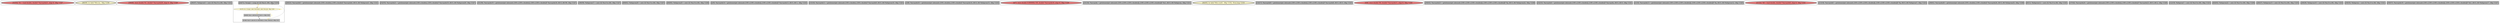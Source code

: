 
digraph G {





subgraph cluster27 {


node379 [penwidth=3.0,fontsize=20,fillcolor=lightcoral,label="[53/54]  %1 = load double, double* %arrayidx21, align 8, !dbg !1327",shape=ellipse,style=filled ]



}

subgraph cluster28 {


node380 [penwidth=3.0,fontsize=20,fillcolor=lemonchiffon,label="[48/49]  br label %for.inc, !dbg !1330",shape=ellipse,style=filled ]



}

subgraph cluster26 {


node378 [penwidth=3.0,fontsize=20,fillcolor=lightcoral,label="[39/40]  store double %1, double* %arrayidx26, align 8, !dbg !1329",shape=ellipse,style=filled ]



}

subgraph cluster29 {


node381 [penwidth=3.0,fontsize=20,fillcolor=grey,label="[46/47]  %idxprom5 = sext i32 %ix.0 to i64, !dbg !1321",shape=rectangle,style=filled ]



}

subgraph cluster25 {


node376 [penwidth=3.0,fontsize=20,fillcolor=grey,label="[24/71]  %cmp2 = icmp slt i32 %ix.0, 100, !dbg !1319",shape=rectangle,style=filled ]
node377 [fillcolor=grey,label="[67/68]  %ix.0 = phi i32 [ 0, %for.body ], [ %inc, %for.inc ], !dbg !1317",shape=rectangle,style=filled ]
node374 [fillcolor=lemonchiffon,label="[25/70]  br i1 %cmp2, label %for.body3, label %for.end, !dbg !1320",shape=ellipse,style=filled ]
node375 [fillcolor=grey,label="[66/69]  %inc = add nsw i32 %ix.0, 1, !dbg !1331",shape=rectangle,style=filled ]

node377->node375 [style=solid,color=black,label="",penwidth=0.5,fontcolor=black ]
node374->node377 [style=solid,color=gold,label="C",penwidth=1.0,fontcolor=gold ]
node377->node376 [style=solid,color=black,label="",penwidth=0.5,fontcolor=black ]
node376->node374 [style=solid,color=black,label="",penwidth=0.5,fontcolor=black ]
node374->node374 [style=solid,color=gold,label="C",penwidth=1.0,fontcolor=gold ]
node374->node376 [style=solid,color=gold,label="C",penwidth=1.0,fontcolor=gold ]
node374->node375 [style=solid,color=gold,label="C",penwidth=1.0,fontcolor=gold ]
node375->node377 [style=solid,color=black,label="",penwidth=0.5,fontcolor=black ]


}

subgraph cluster24 {


node373 [penwidth=3.0,fontsize=20,fillcolor=grey,label="[20/23]  %arrayidx6 = getelementptr inbounds [100 x double], [100 x double]* %arrayidx4, i64 0, i64 %idxprom5, !dbg !1321",shape=rectangle,style=filled ]



}

subgraph cluster22 {


node371 [penwidth=3.0,fontsize=20,fillcolor=grey,label="[52/55]  %arrayidx21 = getelementptr inbounds [100 x double], [100 x double]* %arrayidx19, i64 0, i64 %idxprom20, !dbg !1327",shape=rectangle,style=filled ]



}

subgraph cluster20 {


node369 [penwidth=3.0,fontsize=20,fillcolor=grey,label="[51/56]  %arrayidx19 = getelementptr inbounds [100 x [100 x double]], [100 x [100 x double]]* %arrayidx18, i64 0, i64 99, !dbg !1327",shape=rectangle,style=filled ]



}

subgraph cluster18 {


node367 [penwidth=3.0,fontsize=20,fillcolor=grey,label="[58/59]  %idxprom17 = sext i32 %iz.0 to i64, !dbg !1327",shape=rectangle,style=filled ]



}

subgraph cluster16 {


node365 [penwidth=3.0,fontsize=20,fillcolor=grey,label="[60/61]  %idxprom20 = sext i32 %ix.0 to i64, !dbg !1327",shape=rectangle,style=filled ]



}

subgraph cluster17 {


node366 [penwidth=3.0,fontsize=20,fillcolor=grey,label="[64/65]  %idxprom25 = sext i32 %ix.0 to i64, !dbg !1328",shape=rectangle,style=filled ]



}

subgraph cluster4 {


node353 [penwidth=3.0,fontsize=20,fillcolor=grey,label="[2/9]  %arrayidx14 = getelementptr inbounds [100 x [100 x double]], [100 x [100 x double]]* %arrayidx13, i64 0, i64 1, !dbg !1325",shape=rectangle,style=filled ]



}

subgraph cluster3 {


node352 [penwidth=3.0,fontsize=20,fillcolor=grey,label="[15/16]  %arrayidx11 = getelementptr inbounds [100 x double], [100 x double]* %arrayidx9, i64 0, i64 %idxprom10, !dbg !1323",shape=rectangle,style=filled ]



}

subgraph cluster2 {


node351 [penwidth=3.0,fontsize=20,fillcolor=grey,label="[3/8]  %arrayidx16 = getelementptr inbounds [100 x double], [100 x double]* %arrayidx14, i64 0, i64 %idxprom15, !dbg !1325",shape=rectangle,style=filled ]



}

subgraph cluster1 {


node350 [penwidth=3.0,fontsize=20,fillcolor=lightcoral,label="[4/7]  store double 0.000000e+00, double* %arrayidx16, align 8, !dbg !1326",shape=ellipse,style=filled ]



}

subgraph cluster12 {


node361 [penwidth=3.0,fontsize=20,fillcolor=grey,label="[31/34]  %arrayidx = getelementptr inbounds [100 x [100 x [100 x double]]], [100 x [100 x [100 x double]]]* %x1, i64 0, i64 %idxprom, !dbg !1321",shape=rectangle,style=filled ]



}

subgraph cluster32 {


node384 [penwidth=3.0,fontsize=20,fillcolor=lemonchiffon,label="[44/45]  br label %for.cond1, !dbg !1332, !llvm.loop !1333",shape=ellipse,style=filled ]



}

subgraph cluster5 {


node354 [penwidth=3.0,fontsize=20,fillcolor=grey,label="[14/17]  %arrayidx9 = getelementptr inbounds [100 x [100 x double]], [100 x [100 x double]]* %arrayidx8, i64 0, i64 0, !dbg !1323",shape=rectangle,style=filled ]



}

subgraph cluster0 {


node349 [penwidth=3.0,fontsize=20,fillcolor=lightcoral,label="[5/6]  store double %0, double* %arrayidx11, align 8, !dbg !1324",shape=ellipse,style=filled ]



}

subgraph cluster31 {


node383 [penwidth=3.0,fontsize=20,fillcolor=grey,label="[36/43]  %arrayidx23 = getelementptr inbounds [100 x [100 x [100 x double]]], [100 x [100 x [100 x double]]]* %y, i64 0, i64 %idxprom22, !dbg !1328",shape=rectangle,style=filled ]



}

subgraph cluster30 {


node382 [penwidth=3.0,fontsize=20,fillcolor=grey,label="[32/33]  %arrayidx4 = getelementptr inbounds [100 x [100 x double]], [100 x [100 x double]]* %arrayidx, i64 0, i64 0, !dbg !1321",shape=rectangle,style=filled ]



}

subgraph cluster6 {


node355 [penwidth=3.0,fontsize=20,fillcolor=grey,label="[1/10]  %arrayidx13 = getelementptr inbounds [100 x [100 x [100 x double]]], [100 x [100 x [100 x double]]]* %y, i64 0, i64 %idxprom12, !dbg !1325",shape=rectangle,style=filled ]



}

subgraph cluster14 {


node363 [penwidth=3.0,fontsize=20,fillcolor=lightcoral,label="[21/22]  %0 = load double, double* %arrayidx6, align 8, !dbg !1321",shape=ellipse,style=filled ]



}

subgraph cluster7 {


node356 [penwidth=3.0,fontsize=20,fillcolor=grey,label="[13/18]  %arrayidx8 = getelementptr inbounds [100 x [100 x [100 x double]]], [100 x [100 x [100 x double]]]* %y, i64 0, i64 %idxprom7, !dbg !1323",shape=rectangle,style=filled ]



}

subgraph cluster23 {


node372 [penwidth=3.0,fontsize=20,fillcolor=grey,label="[38/41]  %arrayidx26 = getelementptr inbounds [100 x double], [100 x double]* %arrayidx24, i64 0, i64 %idxprom25, !dbg !1328",shape=rectangle,style=filled ]



}

subgraph cluster8 {


node357 [penwidth=3.0,fontsize=20,fillcolor=grey,label="[0/11]  %idxprom12 = sext i32 %iz.0 to i64, !dbg !1325",shape=rectangle,style=filled ]



}

subgraph cluster21 {


node370 [penwidth=3.0,fontsize=20,fillcolor=grey,label="[37/42]  %arrayidx24 = getelementptr inbounds [100 x [100 x double]], [100 x [100 x double]]* %arrayidx23, i64 0, i64 2, !dbg !1328",shape=rectangle,style=filled ]



}

subgraph cluster9 {


node358 [penwidth=3.0,fontsize=20,fillcolor=grey,label="[12/19]  %idxprom7 = sext i32 %iz.0 to i64, !dbg !1323",shape=rectangle,style=filled ]



}

subgraph cluster19 {


node368 [penwidth=3.0,fontsize=20,fillcolor=grey,label="[62/63]  %idxprom22 = sext i32 %iz.0 to i64, !dbg !1328",shape=rectangle,style=filled ]



}

subgraph cluster10 {


node359 [penwidth=3.0,fontsize=20,fillcolor=grey,label="[26/27]  %idxprom15 = sext i32 %ix.0 to i64, !dbg !1325",shape=rectangle,style=filled ]



}

subgraph cluster11 {


node360 [penwidth=3.0,fontsize=20,fillcolor=grey,label="[28/29]  %idxprom10 = sext i32 %ix.0 to i64, !dbg !1323",shape=rectangle,style=filled ]



}

subgraph cluster13 {


node362 [penwidth=3.0,fontsize=20,fillcolor=grey,label="[30/35]  %idxprom = sext i32 %iz.0 to i64, !dbg !1321",shape=rectangle,style=filled ]



}

subgraph cluster15 {


node364 [penwidth=3.0,fontsize=20,fillcolor=grey,label="[50/57]  %arrayidx18 = getelementptr inbounds [100 x [100 x [100 x double]]], [100 x [100 x [100 x double]]]* %x1, i64 0, i64 %idxprom17, !dbg !1327",shape=rectangle,style=filled ]



}

}

